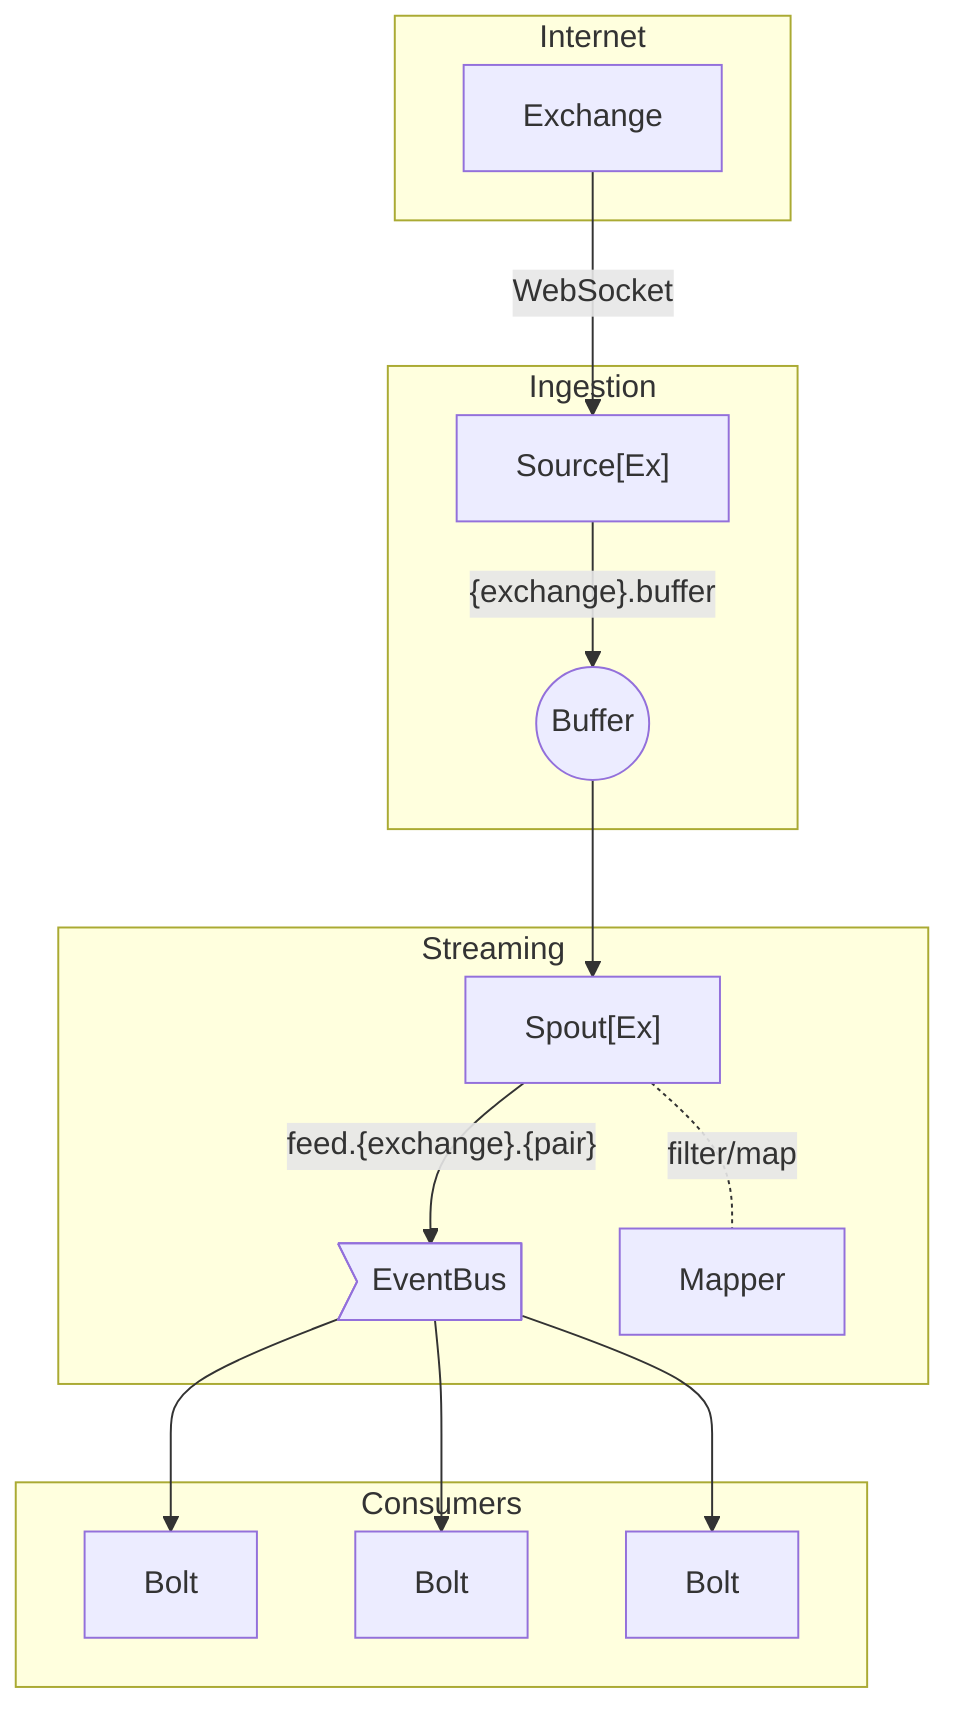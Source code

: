 graph TD
subgraph Internet
Exchange
end
subgraph Ingestion
Exchange-->|WebSocket|Source["Source[Ex]"]
Source-->|"{exchange}.buffer"|Buffer((Buffer))
end
subgraph Streaming
Buffer-->Spout["Spout[Ex]"]
Spout-->|"feed.{exchange}.{pair}"|EventBus>EventBus]
Spout-.-|filter/map|Mapper
end
subgraph Consumers
EventBus-->Bolt1[Bolt]
EventBus-->Bolt2[Bolt]
EventBus-->Bolt3[Bolt]
end